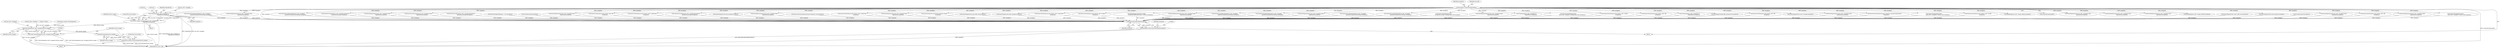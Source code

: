 digraph "0_ImageMagick_56d6e20de489113617cbbddaf41e92600a34db22@array" {
"1019042" [label="(Call,CloneImage(msl_info->image[j],0,0,\n                            MagickFalse,exception))"];
"1000217" [label="(Call,exception=AcquireExceptionInfo())"];
"1019040" [label="(Call,texture_image=CloneImage(msl_info->image[j],0,0,\n                            MagickFalse,exception))"];
"1019063" [label="(Call,TextureImage(msl_info->image[n],texture_image))"];
"1019061" [label="(Call,(void) TextureImage(msl_info->image[n],texture_image))"];
"1019072" [label="(Call,DestroyImage(texture_image))"];
"1019070" [label="(Call,texture_image=DestroyImage(texture_image))"];
"1019602" [label="(Call,DestroyExceptionInfo(exception))"];
"1019600" [label="(Call,exception=DestroyExceptionInfo(exception))"];
"1019041" [label="(Identifier,texture_image)"];
"1003224" [label="(Call,GetOneVirtualMagickPixel(msl_info->image[n],\n                        geometry.x,geometry.y,&target,exception))"];
"1010600" [label="(Call,QueryMagickColor(\"none\",&target,exception))"];
"1002761" [label="(Call,ParsePageGeometry(msl_info->image[n],value,\n                        &geometry,exception))"];
"1003912" [label="(Call,SyncCacheViewAuthenticPixels(composite_view,exception))"];
"1004151" [label="(Call,GetOneVirtualPixel(msl_info->image[n],geometry.x,\n                        geometry.y,&target,exception))"];
"1011812" [label="(Call,ParsePageGeometry(msl_info->image[n],value,\n                        &geometry,exception))"];
"1008234" [label="(Call,ReadImage(msl_info->image_info[n],exception))"];
"1004528" [label="(Call,ParseGravityGeometry(msl_info->image[n],value,\n                        &geometry,exception))"];
"1005437" [label="(Call,ParsePageGeometry(msl_info->image[n],value,\n                        &geometry,exception))"];
"1019040" [label="(Call,texture_image=CloneImage(msl_info->image[j],0,0,\n                            MagickFalse,exception))"];
"1000809" [label="(Call,QueryColorDatabase(value,&draw_info->fill,\n                        exception))"];
"1001266" [label="(Call,QueryColorDatabase(value,&draw_info->undercolor,\n                        exception))"];
"1004112" [label="(Call,GetOneVirtualPixel(msl_info->image[n],geometry.x,\n                        geometry.y,&target,exception))"];
"1019070" [label="(Call,texture_image=DestroyImage(texture_image))"];
"1000219" [label="(Call,AcquireExceptionInfo())"];
"1019301" [label="(Call,QueryMagickColor(value,&target,exception))"];
"1015353" [label="(Call,ParseRegionGeometry(msl_info->image[n],value,\n                        &geometry,exception))"];
"1019064" [label="(Call,msl_info->image[n])"];
"1019051" [label="(Identifier,exception)"];
"1019603" [label="(Identifier,exception)"];
"1012212" [label="(Call,QueryColorDatabase(value,&draw_info->undercolor,\n                        exception))"];
"1019601" [label="(Identifier,exception)"];
"1002138" [label="(Call,ParsePageGeometry(msl_info->image[n],value,\n                        &geometry,exception))"];
"1010711" [label="(Call,QueryMagickColor(value,&fill_color,exception))"];
"1009169" [label="(Call,QueryMagickColor(value,&target,exception))"];
"1003146" [label="(Call,GetOneVirtualMagickPixel(msl_info->image[n],\n                        geometry.x,geometry.y,&target,exception))"];
"1005924" [label="(Call,QueryColorDatabase(value,&draw_info->undercolor,\n                        exception))"];
"1003852" [label="(Call,AcquireAuthenticCacheView(composite_image,\n                        exception))"];
"1005777" [label="(Call,QueryColorDatabase(value,&draw_info->stroke,\n                        exception))"];
"1019073" [label="(Identifier,texture_image)"];
"1009224" [label="(Call,ParsePageGeometry(msl_info->image[n],value,\n                        &geometry,exception))"];
"1003939" [label="(Call,RotateImage(composite_image,\n                        StringToDouble(value,(char **) NULL),exception))"];
"1019043" [label="(Call,msl_info->image[j])"];
"1015143" [label="(Call,ParseRegionGeometry(msl_info->image[n],value,\n                        &geometry,exception))"];
"1018922" [label="(Call,msl_info->image[n] == (Image *) NULL)"];
"1003185" [label="(Call,GetOneVirtualMagickPixel(msl_info->image[n],\n                        geometry.x,geometry.y,&target,exception))"];
"1019052" [label="(ControlStructure,break;)"];
"1019069" [label="(Identifier,texture_image)"];
"1019600" [label="(Call,exception=DestroyExceptionInfo(exception))"];
"1018919" [label="(Block,)"];
"1019063" [label="(Call,TextureImage(msl_info->image[n],texture_image))"];
"1009350" [label="(Call,GetOneVirtualMagickPixel(msl_info->image[n],\n                        geometry.x,geometry.y,&target,exception))"];
"1000862" [label="(Call,ParsePageGeometry(msl_info->image[n],value,\n                        &geometry,exception))"];
"1009311" [label="(Call,GetOneVirtualMagickPixel(msl_info->image[n],\n                        geometry.x,geometry.y,&target,exception))"];
"1003604" [label="(Call,QueryColorDatabase(value,\n                        &composite_image->background_color,exception))"];
"1014090" [label="(Call,ParseRegionGeometry(msl_info->image[n],value,\n                        &geometry,exception))"];
"1000218" [label="(Identifier,exception)"];
"1000221" [label="(Identifier,msl_info)"];
"1019071" [label="(Identifier,texture_image)"];
"1003459" [label="(Call,CloneImage(msl_info->image[j],0,0,\n                            MagickFalse,exception))"];
"1017298" [label="(Call,QueryColorDatabase(value,\n                        &msl_info->image[n]->background_color,exception))"];
"1019074" [label="(ControlStructure,break;)"];
"1010607" [label="(Call,QueryMagickColor(\"none\",&fill_color,exception))"];
"1005384" [label="(Call,QueryColorDatabase(value,&draw_info->fill,\n                        exception))"];
"1008241" [label="(Call,CatchException(exception))"];
"1003121" [label="(Call,ParsePageGeometry(msl_info->image[n],value,\n                        &geometry,exception))"];
"1003636" [label="(Call,ParsePageGeometry(msl_info->image[n],value,\n                        &geometry,exception))"];
"1009008" [label="(Call,CloneImage(msl_info->image[j],0,0,\n                            MagickFalse,exception))"];
"1011004" [label="(Call,GetImageCache(profile_info,keyword,exception))"];
"1012083" [label="(Call,QueryColorDatabase(value,&draw_info->stroke,\n                        exception))"];
"1003075" [label="(Call,QueryColorDatabase(value,&draw_info->fill,\n                        exception))"];
"1019049" [label="(Literal,0)"];
"1019042" [label="(Call,CloneImage(msl_info->image[j],0,0,\n                            MagickFalse,exception))"];
"1000186" [label="(Block,)"];
"1009249" [label="(Call,GetOneVirtualMagickPixel(msl_info->image[n],\n                        geometry.x,geometry.y,&target,exception))"];
"1007345" [label="(Call,ParsePageGeometry(msl_info->image[n],value,\n                        &geometry,exception))"];
"1019061" [label="(Call,(void) TextureImage(msl_info->image[n],texture_image))"];
"1004214" [label="(Call,ParseGravityGeometry(image,composite_geometry,&geometry,\n            exception))"];
"1002109" [label="(Call,QueryColorDatabase(value,\n                        &msl_info->image[n]->border_color,exception))"];
"1019039" [label="(Block,)"];
"1019072" [label="(Call,DestroyImage(texture_image))"];
"1001137" [label="(Call,QueryColorDatabase(value,&draw_info->stroke,\n                        exception))"];
"1003049" [label="(Call,QueryMagickColor(value,&target,exception))"];
"1019048" [label="(Literal,0)"];
"1018939" [label="(Call,texture_image=NewImageList())"];
"1014333" [label="(Call,ParsePageGeometry(msl_info->image[n],value,\n                        &geometry,exception))"];
"1019602" [label="(Call,DestroyExceptionInfo(exception))"];
"1011759" [label="(Call,QueryColorDatabase(value,&draw_info->fill,\n                        exception))"];
"1012714" [label="(Call,ParsePageGeometry(msl_info->image[n],value,\n                        &geometry,exception))"];
"1012934" [label="(Call,ReadImage(msl_info->image_info[n],exception))"];
"1000217" [label="(Call,exception=AcquireExceptionInfo())"];
"1019610" [label="(MethodReturn,static void)"];
"1019050" [label="(Identifier,MagickFalse)"];
"1003661" [label="(Call,GetOneVirtualPixel(msl_info->image[n],geometry.x,\n                        geometry.y,&target,exception))"];
"1011093" [label="(Call,FileToStringInfo(filename,~0UL,exception))"];
"1012941" [label="(Call,CatchException(exception))"];
"1007316" [label="(Call,QueryColorDatabase(value,\n                        &msl_info->image[n]->matte_color,exception))"];
"1019042" -> "1019040"  [label="AST: "];
"1019042" -> "1019051"  [label="CFG: "];
"1019043" -> "1019042"  [label="AST: "];
"1019048" -> "1019042"  [label="AST: "];
"1019049" -> "1019042"  [label="AST: "];
"1019050" -> "1019042"  [label="AST: "];
"1019051" -> "1019042"  [label="AST: "];
"1019040" -> "1019042"  [label="CFG: "];
"1019042" -> "1019610"  [label="DDG: MagickFalse"];
"1019042" -> "1019610"  [label="DDG: msl_info->image[j]"];
"1019042" -> "1019040"  [label="DDG: 0"];
"1019042" -> "1019040"  [label="DDG: msl_info->image[j]"];
"1019042" -> "1019040"  [label="DDG: exception"];
"1019042" -> "1019040"  [label="DDG: MagickFalse"];
"1000217" -> "1019042"  [label="DDG: exception"];
"1019042" -> "1019602"  [label="DDG: exception"];
"1000217" -> "1000186"  [label="AST: "];
"1000217" -> "1000219"  [label="CFG: "];
"1000218" -> "1000217"  [label="AST: "];
"1000219" -> "1000217"  [label="AST: "];
"1000221" -> "1000217"  [label="CFG: "];
"1000217" -> "1019610"  [label="DDG: AcquireExceptionInfo()"];
"1000217" -> "1000809"  [label="DDG: exception"];
"1000217" -> "1000862"  [label="DDG: exception"];
"1000217" -> "1001137"  [label="DDG: exception"];
"1000217" -> "1001266"  [label="DDG: exception"];
"1000217" -> "1002109"  [label="DDG: exception"];
"1000217" -> "1002138"  [label="DDG: exception"];
"1000217" -> "1002761"  [label="DDG: exception"];
"1000217" -> "1003049"  [label="DDG: exception"];
"1000217" -> "1003075"  [label="DDG: exception"];
"1000217" -> "1003121"  [label="DDG: exception"];
"1000217" -> "1003185"  [label="DDG: exception"];
"1000217" -> "1003224"  [label="DDG: exception"];
"1000217" -> "1003459"  [label="DDG: exception"];
"1000217" -> "1003604"  [label="DDG: exception"];
"1000217" -> "1003636"  [label="DDG: exception"];
"1000217" -> "1003852"  [label="DDG: exception"];
"1000217" -> "1003939"  [label="DDG: exception"];
"1000217" -> "1004112"  [label="DDG: exception"];
"1000217" -> "1004151"  [label="DDG: exception"];
"1000217" -> "1004214"  [label="DDG: exception"];
"1000217" -> "1004528"  [label="DDG: exception"];
"1000217" -> "1005384"  [label="DDG: exception"];
"1000217" -> "1005437"  [label="DDG: exception"];
"1000217" -> "1005777"  [label="DDG: exception"];
"1000217" -> "1005924"  [label="DDG: exception"];
"1000217" -> "1007316"  [label="DDG: exception"];
"1000217" -> "1007345"  [label="DDG: exception"];
"1000217" -> "1008234"  [label="DDG: exception"];
"1000217" -> "1009008"  [label="DDG: exception"];
"1000217" -> "1009169"  [label="DDG: exception"];
"1000217" -> "1009224"  [label="DDG: exception"];
"1000217" -> "1009311"  [label="DDG: exception"];
"1000217" -> "1009350"  [label="DDG: exception"];
"1000217" -> "1010600"  [label="DDG: exception"];
"1000217" -> "1010711"  [label="DDG: exception"];
"1000217" -> "1011004"  [label="DDG: exception"];
"1000217" -> "1011759"  [label="DDG: exception"];
"1000217" -> "1011812"  [label="DDG: exception"];
"1000217" -> "1012083"  [label="DDG: exception"];
"1000217" -> "1012212"  [label="DDG: exception"];
"1000217" -> "1012714"  [label="DDG: exception"];
"1000217" -> "1012934"  [label="DDG: exception"];
"1000217" -> "1014090"  [label="DDG: exception"];
"1000217" -> "1014333"  [label="DDG: exception"];
"1000217" -> "1015143"  [label="DDG: exception"];
"1000217" -> "1015353"  [label="DDG: exception"];
"1000217" -> "1017298"  [label="DDG: exception"];
"1000217" -> "1019301"  [label="DDG: exception"];
"1000217" -> "1019602"  [label="DDG: exception"];
"1019040" -> "1019039"  [label="AST: "];
"1019041" -> "1019040"  [label="AST: "];
"1019052" -> "1019040"  [label="CFG: "];
"1019040" -> "1019610"  [label="DDG: texture_image"];
"1019040" -> "1019610"  [label="DDG: CloneImage(msl_info->image[j],0,0,\n                            MagickFalse,exception)"];
"1019040" -> "1019063"  [label="DDG: texture_image"];
"1019063" -> "1019061"  [label="AST: "];
"1019063" -> "1019069"  [label="CFG: "];
"1019064" -> "1019063"  [label="AST: "];
"1019069" -> "1019063"  [label="AST: "];
"1019061" -> "1019063"  [label="CFG: "];
"1019063" -> "1019610"  [label="DDG: msl_info->image[n]"];
"1019063" -> "1019061"  [label="DDG: msl_info->image[n]"];
"1019063" -> "1019061"  [label="DDG: texture_image"];
"1018922" -> "1019063"  [label="DDG: msl_info->image[n]"];
"1018939" -> "1019063"  [label="DDG: texture_image"];
"1019063" -> "1019072"  [label="DDG: texture_image"];
"1019061" -> "1018919"  [label="AST: "];
"1019062" -> "1019061"  [label="AST: "];
"1019071" -> "1019061"  [label="CFG: "];
"1019061" -> "1019610"  [label="DDG: TextureImage(msl_info->image[n],texture_image)"];
"1019061" -> "1019610"  [label="DDG: (void) TextureImage(msl_info->image[n],texture_image)"];
"1019072" -> "1019070"  [label="AST: "];
"1019072" -> "1019073"  [label="CFG: "];
"1019073" -> "1019072"  [label="AST: "];
"1019070" -> "1019072"  [label="CFG: "];
"1019072" -> "1019070"  [label="DDG: texture_image"];
"1019070" -> "1018919"  [label="AST: "];
"1019071" -> "1019070"  [label="AST: "];
"1019074" -> "1019070"  [label="CFG: "];
"1019070" -> "1019610"  [label="DDG: texture_image"];
"1019070" -> "1019610"  [label="DDG: DestroyImage(texture_image)"];
"1019602" -> "1019600"  [label="AST: "];
"1019602" -> "1019603"  [label="CFG: "];
"1019603" -> "1019602"  [label="AST: "];
"1019600" -> "1019602"  [label="CFG: "];
"1019602" -> "1019600"  [label="DDG: exception"];
"1011093" -> "1019602"  [label="DDG: exception"];
"1003049" -> "1019602"  [label="DDG: exception"];
"1012714" -> "1019602"  [label="DDG: exception"];
"1003459" -> "1019602"  [label="DDG: exception"];
"1014333" -> "1019602"  [label="DDG: exception"];
"1008241" -> "1019602"  [label="DDG: exception"];
"1015353" -> "1019602"  [label="DDG: exception"];
"1003185" -> "1019602"  [label="DDG: exception"];
"1000809" -> "1019602"  [label="DDG: exception"];
"1010607" -> "1019602"  [label="DDG: exception"];
"1011004" -> "1019602"  [label="DDG: exception"];
"1004214" -> "1019602"  [label="DDG: exception"];
"1007345" -> "1019602"  [label="DDG: exception"];
"1004112" -> "1019602"  [label="DDG: exception"];
"1009169" -> "1019602"  [label="DDG: exception"];
"1005384" -> "1019602"  [label="DDG: exception"];
"1003661" -> "1019602"  [label="DDG: exception"];
"1002109" -> "1019602"  [label="DDG: exception"];
"1007316" -> "1019602"  [label="DDG: exception"];
"1002138" -> "1019602"  [label="DDG: exception"];
"1009311" -> "1019602"  [label="DDG: exception"];
"1001266" -> "1019602"  [label="DDG: exception"];
"1003224" -> "1019602"  [label="DDG: exception"];
"1000862" -> "1019602"  [label="DDG: exception"];
"1011759" -> "1019602"  [label="DDG: exception"];
"1010711" -> "1019602"  [label="DDG: exception"];
"1012083" -> "1019602"  [label="DDG: exception"];
"1014090" -> "1019602"  [label="DDG: exception"];
"1017298" -> "1019602"  [label="DDG: exception"];
"1015143" -> "1019602"  [label="DDG: exception"];
"1002761" -> "1019602"  [label="DDG: exception"];
"1005777" -> "1019602"  [label="DDG: exception"];
"1005924" -> "1019602"  [label="DDG: exception"];
"1009249" -> "1019602"  [label="DDG: exception"];
"1003912" -> "1019602"  [label="DDG: exception"];
"1005437" -> "1019602"  [label="DDG: exception"];
"1011812" -> "1019602"  [label="DDG: exception"];
"1003075" -> "1019602"  [label="DDG: exception"];
"1012212" -> "1019602"  [label="DDG: exception"];
"1009350" -> "1019602"  [label="DDG: exception"];
"1019301" -> "1019602"  [label="DDG: exception"];
"1004528" -> "1019602"  [label="DDG: exception"];
"1001137" -> "1019602"  [label="DDG: exception"];
"1009008" -> "1019602"  [label="DDG: exception"];
"1004151" -> "1019602"  [label="DDG: exception"];
"1003146" -> "1019602"  [label="DDG: exception"];
"1003604" -> "1019602"  [label="DDG: exception"];
"1003852" -> "1019602"  [label="DDG: exception"];
"1003939" -> "1019602"  [label="DDG: exception"];
"1012941" -> "1019602"  [label="DDG: exception"];
"1019600" -> "1000186"  [label="AST: "];
"1019601" -> "1019600"  [label="AST: "];
"1019605" -> "1019600"  [label="CFG: "];
"1019600" -> "1019610"  [label="DDG: exception"];
"1019600" -> "1019610"  [label="DDG: DestroyExceptionInfo(exception)"];
}
